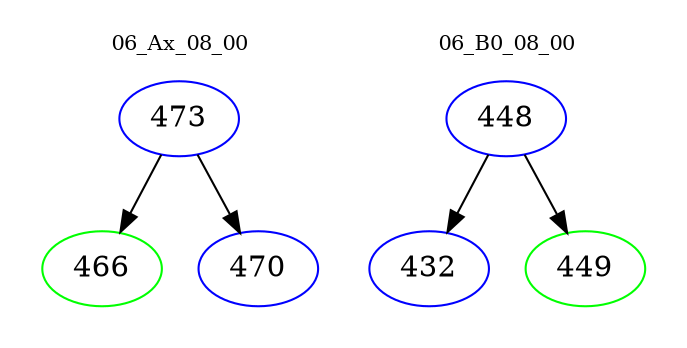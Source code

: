 digraph{
subgraph cluster_0 {
color = white
label = "06_Ax_08_00";
fontsize=10;
T0_473 [label="473", color="blue"]
T0_473 -> T0_466 [color="black"]
T0_466 [label="466", color="green"]
T0_473 -> T0_470 [color="black"]
T0_470 [label="470", color="blue"]
}
subgraph cluster_1 {
color = white
label = "06_B0_08_00";
fontsize=10;
T1_448 [label="448", color="blue"]
T1_448 -> T1_432 [color="black"]
T1_432 [label="432", color="blue"]
T1_448 -> T1_449 [color="black"]
T1_449 [label="449", color="green"]
}
}
